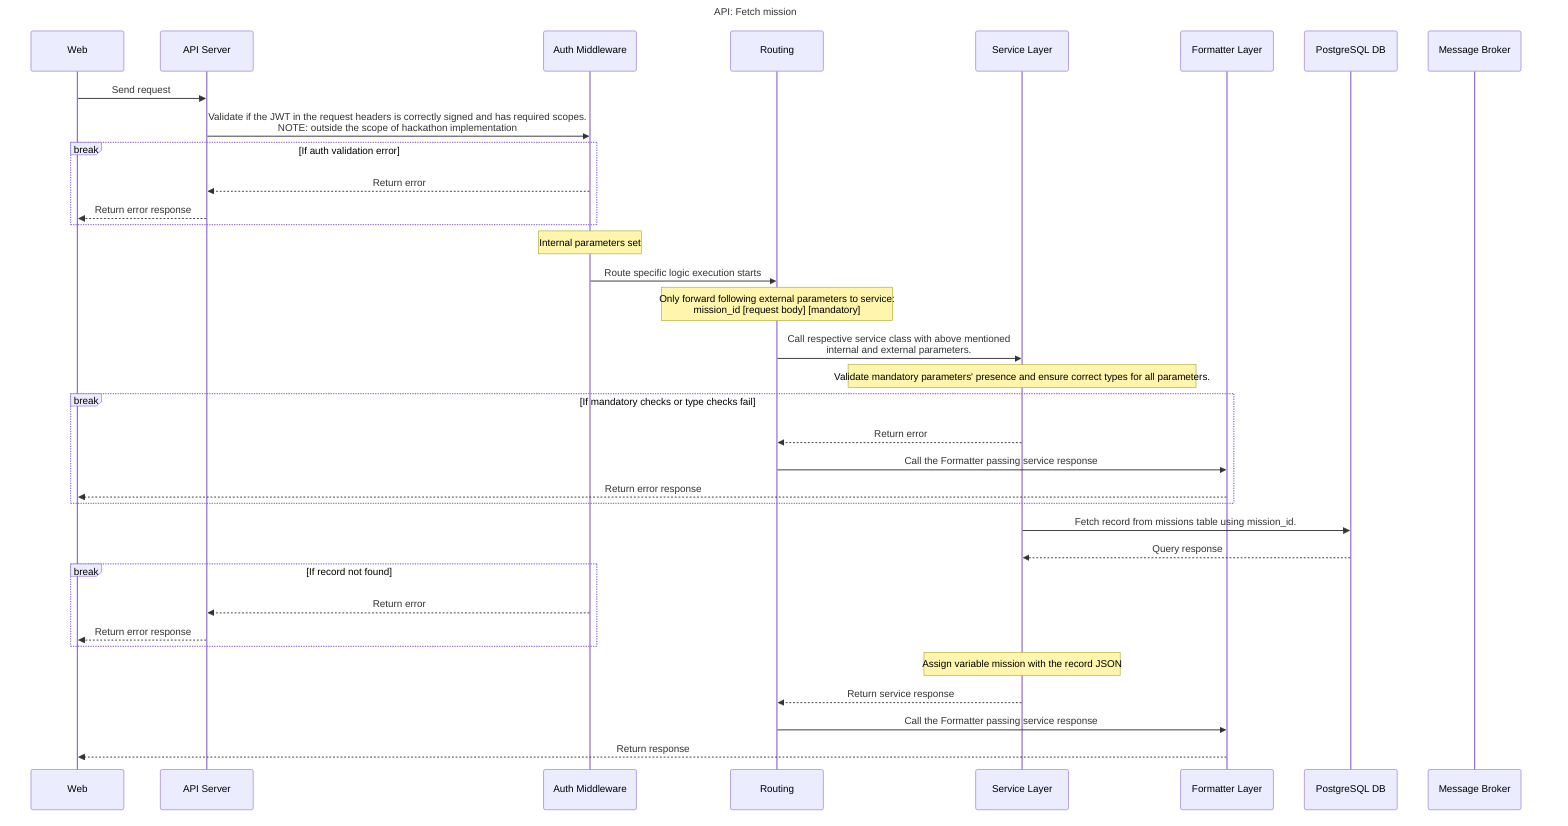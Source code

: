 sequenceDiagram
    title: API: Fetch mission
    participant Client as Web
    participant API as API Server
    participant Auth as Auth Middleware
    participant Routing
    participant Service as Service Layer
    participant Formatter as Formatter Layer
    participant DB as PostgreSQL DB
    participant MessageBroker as Message Broker

    Client->>API: Send request
    API->>Auth: Validate if the JWT in the request headers is correctly signed and has required scopes.<br>NOTE: outside the scope of hackathon implementation

    break If auth validation error
        Auth -->> API: Return error
        API-->>Client: Return error response
    end

    note over Auth: Internal parameters set

    Auth ->> Routing: Route specific logic execution starts

    note over Routing: Only forward following external parameters to service:<br>mission_id [request body] [mandatory]

    Routing ->> Service: Call respective service class with above mentioned<br>internal and external parameters.

    note over Service: Validate mandatory parameters' presence and ensure correct types for all parameters.

    break If mandatory checks or type checks fail
        Service -->> Routing: Return error
        Routing ->> Formatter: Call the Formatter passing service response
        Formatter-->>Client: Return error response
    end

    Service ->> DB: Fetch record from missions table using mission_id.
    DB -->> Service: Query response

    break If record not found
        Auth -->> API: Return error
        API-->>Client: Return error response
    end

    note over Service: Assign variable mission with the record JSON

    Service -->> Routing: Return service response
    Routing ->> Formatter: Call the Formatter passing service response
    Formatter-->>Client: Return response